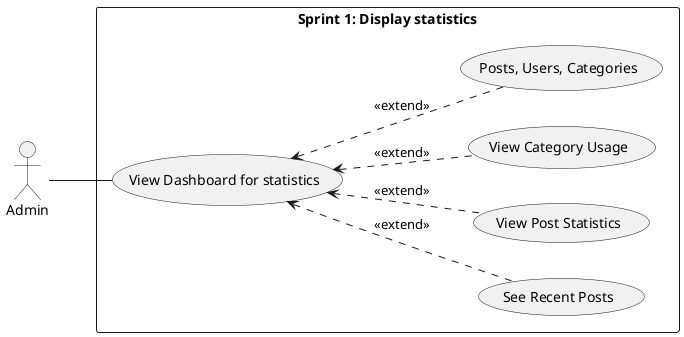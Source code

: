 @startuml
left to right direction
actor Admin

rectangle "Sprint 1: Display statistics"{
    Admin -- (View Dashboard for statistics)
    (View Dashboard for statistics) <.. (See Recent Posts) : <<extend>>
    (View Dashboard for statistics) <.. (View Post Statistics) : <<extend>>
    (View Dashboard for statistics) <.. (View Category Usage) : <<extend>>
    (View Dashboard for statistics) <.. (Posts, Users, Categories) : <<extend>>
}
@enduml

